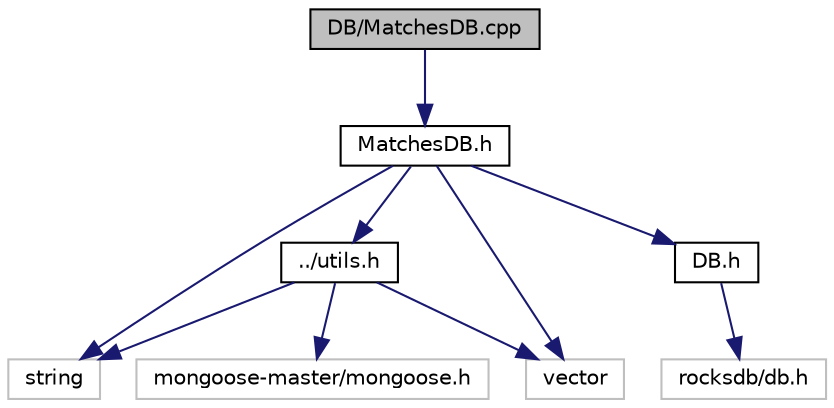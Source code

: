 digraph "DB/MatchesDB.cpp"
{
  edge [fontname="Helvetica",fontsize="10",labelfontname="Helvetica",labelfontsize="10"];
  node [fontname="Helvetica",fontsize="10",shape=record];
  Node1 [label="DB/MatchesDB.cpp",height=0.2,width=0.4,color="black", fillcolor="grey75", style="filled", fontcolor="black"];
  Node1 -> Node2 [color="midnightblue",fontsize="10",style="solid",fontname="Helvetica"];
  Node2 [label="MatchesDB.h",height=0.2,width=0.4,color="black", fillcolor="white", style="filled",URL="$_matches_d_b_8h.html"];
  Node2 -> Node3 [color="midnightblue",fontsize="10",style="solid",fontname="Helvetica"];
  Node3 [label="string",height=0.2,width=0.4,color="grey75", fillcolor="white", style="filled"];
  Node2 -> Node4 [color="midnightblue",fontsize="10",style="solid",fontname="Helvetica"];
  Node4 [label="vector",height=0.2,width=0.4,color="grey75", fillcolor="white", style="filled"];
  Node2 -> Node5 [color="midnightblue",fontsize="10",style="solid",fontname="Helvetica"];
  Node5 [label="DB.h",height=0.2,width=0.4,color="black", fillcolor="white", style="filled",URL="$_d_b_8h.html"];
  Node5 -> Node6 [color="midnightblue",fontsize="10",style="solid",fontname="Helvetica"];
  Node6 [label="rocksdb/db.h",height=0.2,width=0.4,color="grey75", fillcolor="white", style="filled"];
  Node2 -> Node7 [color="midnightblue",fontsize="10",style="solid",fontname="Helvetica"];
  Node7 [label="../utils.h",height=0.2,width=0.4,color="black", fillcolor="white", style="filled",URL="$utils_8h.html"];
  Node7 -> Node8 [color="midnightblue",fontsize="10",style="solid",fontname="Helvetica"];
  Node8 [label="mongoose-master/mongoose.h",height=0.2,width=0.4,color="grey75", fillcolor="white", style="filled"];
  Node7 -> Node3 [color="midnightblue",fontsize="10",style="solid",fontname="Helvetica"];
  Node7 -> Node4 [color="midnightblue",fontsize="10",style="solid",fontname="Helvetica"];
}
